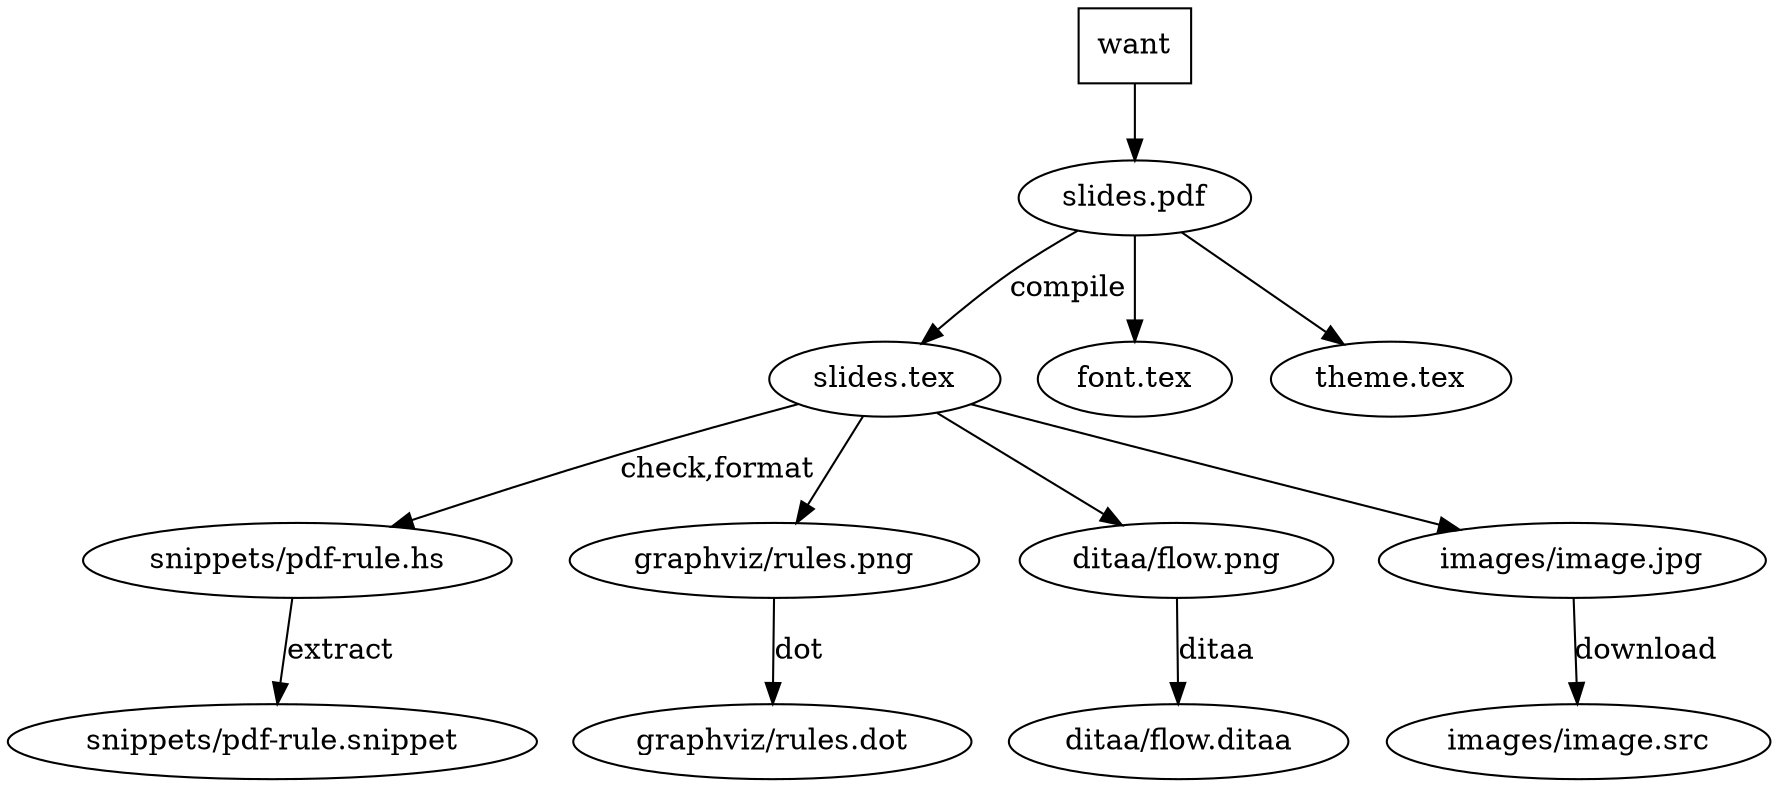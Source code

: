 digraph G {
    "want" [shape=box];

    "want" -> "slides.pdf";
    "slides.pdf" -> "slides.tex" [ label = "compile" ];
    "slides.pdf" -> "font.tex";
    "slides.pdf" -> "theme.tex";

    "slides.tex" -> "snippets/pdf-rule.hs" [ label = "check,format" ];
    "snippets/pdf-rule.hs" -> "snippets/pdf-rule.snippet" [ label = "extract" ];

    "slides.tex" -> "graphviz/rules.png";
    "graphviz/rules.png" -> "graphviz/rules.dot" [label = "dot" ];

    "slides.tex" -> "ditaa/flow.png";
    "ditaa/flow.png" -> "ditaa/flow.ditaa" [label = "ditaa"];

    "slides.tex" -> "images/image.jpg";
    "images/image.jpg" -> "images/image.src" [label = "download"];
}